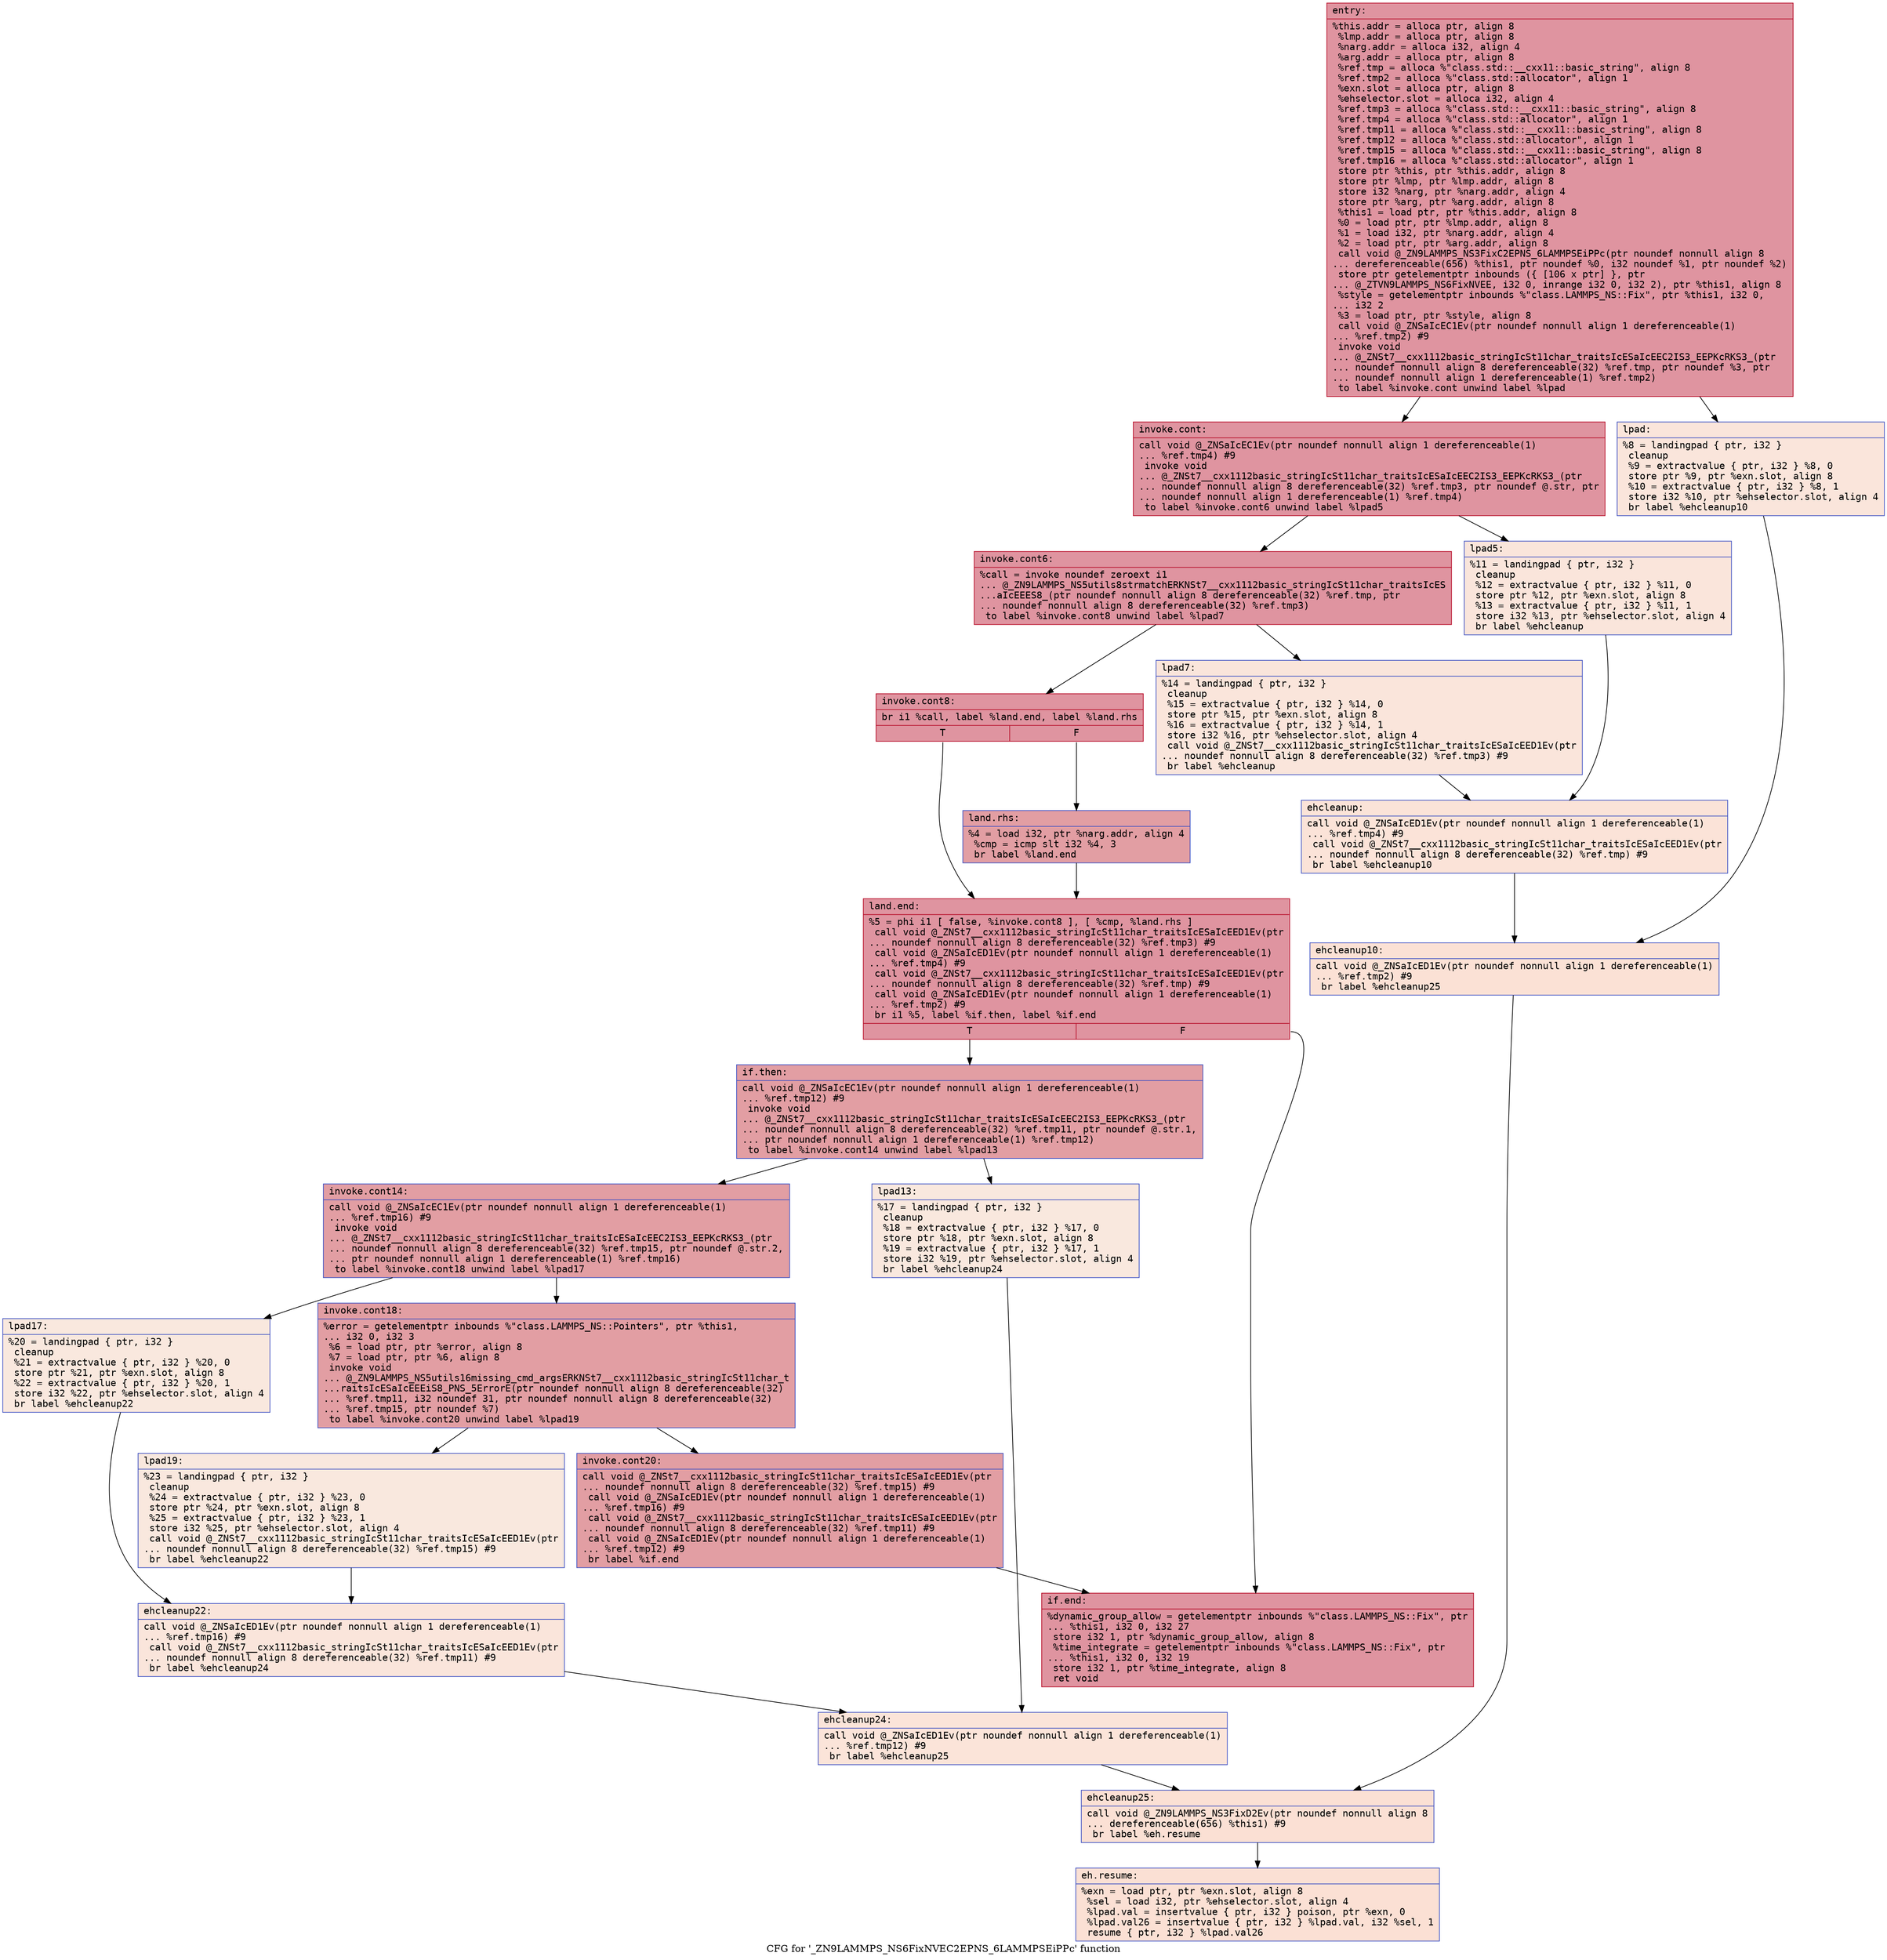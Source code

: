 digraph "CFG for '_ZN9LAMMPS_NS6FixNVEC2EPNS_6LAMMPSEiPPc' function" {
	label="CFG for '_ZN9LAMMPS_NS6FixNVEC2EPNS_6LAMMPSEiPPc' function";

	Node0x55a6eeb80d70 [shape=record,color="#b70d28ff", style=filled, fillcolor="#b70d2870" fontname="Courier",label="{entry:\l|  %this.addr = alloca ptr, align 8\l  %lmp.addr = alloca ptr, align 8\l  %narg.addr = alloca i32, align 4\l  %arg.addr = alloca ptr, align 8\l  %ref.tmp = alloca %\"class.std::__cxx11::basic_string\", align 8\l  %ref.tmp2 = alloca %\"class.std::allocator\", align 1\l  %exn.slot = alloca ptr, align 8\l  %ehselector.slot = alloca i32, align 4\l  %ref.tmp3 = alloca %\"class.std::__cxx11::basic_string\", align 8\l  %ref.tmp4 = alloca %\"class.std::allocator\", align 1\l  %ref.tmp11 = alloca %\"class.std::__cxx11::basic_string\", align 8\l  %ref.tmp12 = alloca %\"class.std::allocator\", align 1\l  %ref.tmp15 = alloca %\"class.std::__cxx11::basic_string\", align 8\l  %ref.tmp16 = alloca %\"class.std::allocator\", align 1\l  store ptr %this, ptr %this.addr, align 8\l  store ptr %lmp, ptr %lmp.addr, align 8\l  store i32 %narg, ptr %narg.addr, align 4\l  store ptr %arg, ptr %arg.addr, align 8\l  %this1 = load ptr, ptr %this.addr, align 8\l  %0 = load ptr, ptr %lmp.addr, align 8\l  %1 = load i32, ptr %narg.addr, align 4\l  %2 = load ptr, ptr %arg.addr, align 8\l  call void @_ZN9LAMMPS_NS3FixC2EPNS_6LAMMPSEiPPc(ptr noundef nonnull align 8\l... dereferenceable(656) %this1, ptr noundef %0, i32 noundef %1, ptr noundef %2)\l  store ptr getelementptr inbounds (\{ [106 x ptr] \}, ptr\l... @_ZTVN9LAMMPS_NS6FixNVEE, i32 0, inrange i32 0, i32 2), ptr %this1, align 8\l  %style = getelementptr inbounds %\"class.LAMMPS_NS::Fix\", ptr %this1, i32 0,\l... i32 2\l  %3 = load ptr, ptr %style, align 8\l  call void @_ZNSaIcEC1Ev(ptr noundef nonnull align 1 dereferenceable(1)\l... %ref.tmp2) #9\l  invoke void\l... @_ZNSt7__cxx1112basic_stringIcSt11char_traitsIcESaIcEEC2IS3_EEPKcRKS3_(ptr\l... noundef nonnull align 8 dereferenceable(32) %ref.tmp, ptr noundef %3, ptr\l... noundef nonnull align 1 dereferenceable(1) %ref.tmp2)\l          to label %invoke.cont unwind label %lpad\l}"];
	Node0x55a6eeb80d70 -> Node0x55a6eeb831d0[tooltip="entry -> invoke.cont\nProbability 100.00%" ];
	Node0x55a6eeb80d70 -> Node0x55a6eeb83280[tooltip="entry -> lpad\nProbability 0.00%" ];
	Node0x55a6eeb831d0 [shape=record,color="#b70d28ff", style=filled, fillcolor="#b70d2870" fontname="Courier",label="{invoke.cont:\l|  call void @_ZNSaIcEC1Ev(ptr noundef nonnull align 1 dereferenceable(1)\l... %ref.tmp4) #9\l  invoke void\l... @_ZNSt7__cxx1112basic_stringIcSt11char_traitsIcESaIcEEC2IS3_EEPKcRKS3_(ptr\l... noundef nonnull align 8 dereferenceable(32) %ref.tmp3, ptr noundef @.str, ptr\l... noundef nonnull align 1 dereferenceable(1) %ref.tmp4)\l          to label %invoke.cont6 unwind label %lpad5\l}"];
	Node0x55a6eeb831d0 -> Node0x55a6eeb83610[tooltip="invoke.cont -> invoke.cont6\nProbability 100.00%" ];
	Node0x55a6eeb831d0 -> Node0x55a6eeb83660[tooltip="invoke.cont -> lpad5\nProbability 0.00%" ];
	Node0x55a6eeb83610 [shape=record,color="#b70d28ff", style=filled, fillcolor="#b70d2870" fontname="Courier",label="{invoke.cont6:\l|  %call = invoke noundef zeroext i1\l... @_ZN9LAMMPS_NS5utils8strmatchERKNSt7__cxx1112basic_stringIcSt11char_traitsIcES\l...aIcEEES8_(ptr noundef nonnull align 8 dereferenceable(32) %ref.tmp, ptr\l... noundef nonnull align 8 dereferenceable(32) %ref.tmp3)\l          to label %invoke.cont8 unwind label %lpad7\l}"];
	Node0x55a6eeb83610 -> Node0x55a6eeb835c0[tooltip="invoke.cont6 -> invoke.cont8\nProbability 100.00%" ];
	Node0x55a6eeb83610 -> Node0x55a6eeb83b50[tooltip="invoke.cont6 -> lpad7\nProbability 0.00%" ];
	Node0x55a6eeb835c0 [shape=record,color="#b70d28ff", style=filled, fillcolor="#b70d2870" fontname="Courier",label="{invoke.cont8:\l|  br i1 %call, label %land.end, label %land.rhs\l|{<s0>T|<s1>F}}"];
	Node0x55a6eeb835c0:s0 -> Node0x55a6eeb83f00[tooltip="invoke.cont8 -> land.end\nProbability 50.00%" ];
	Node0x55a6eeb835c0:s1 -> Node0x55a6eeb83f80[tooltip="invoke.cont8 -> land.rhs\nProbability 50.00%" ];
	Node0x55a6eeb83f80 [shape=record,color="#3d50c3ff", style=filled, fillcolor="#be242e70" fontname="Courier",label="{land.rhs:\l|  %4 = load i32, ptr %narg.addr, align 4\l  %cmp = icmp slt i32 %4, 3\l  br label %land.end\l}"];
	Node0x55a6eeb83f80 -> Node0x55a6eeb83f00[tooltip="land.rhs -> land.end\nProbability 100.00%" ];
	Node0x55a6eeb83f00 [shape=record,color="#b70d28ff", style=filled, fillcolor="#b70d2870" fontname="Courier",label="{land.end:\l|  %5 = phi i1 [ false, %invoke.cont8 ], [ %cmp, %land.rhs ]\l  call void @_ZNSt7__cxx1112basic_stringIcSt11char_traitsIcESaIcEED1Ev(ptr\l... noundef nonnull align 8 dereferenceable(32) %ref.tmp3) #9\l  call void @_ZNSaIcED1Ev(ptr noundef nonnull align 1 dereferenceable(1)\l... %ref.tmp4) #9\l  call void @_ZNSt7__cxx1112basic_stringIcSt11char_traitsIcESaIcEED1Ev(ptr\l... noundef nonnull align 8 dereferenceable(32) %ref.tmp) #9\l  call void @_ZNSaIcED1Ev(ptr noundef nonnull align 1 dereferenceable(1)\l... %ref.tmp2) #9\l  br i1 %5, label %if.then, label %if.end\l|{<s0>T|<s1>F}}"];
	Node0x55a6eeb83f00:s0 -> Node0x55a6eeb84900[tooltip="land.end -> if.then\nProbability 50.00%" ];
	Node0x55a6eeb83f00:s1 -> Node0x55a6eeb849b0[tooltip="land.end -> if.end\nProbability 50.00%" ];
	Node0x55a6eeb84900 [shape=record,color="#3d50c3ff", style=filled, fillcolor="#be242e70" fontname="Courier",label="{if.then:\l|  call void @_ZNSaIcEC1Ev(ptr noundef nonnull align 1 dereferenceable(1)\l... %ref.tmp12) #9\l  invoke void\l... @_ZNSt7__cxx1112basic_stringIcSt11char_traitsIcESaIcEEC2IS3_EEPKcRKS3_(ptr\l... noundef nonnull align 8 dereferenceable(32) %ref.tmp11, ptr noundef @.str.1,\l... ptr noundef nonnull align 1 dereferenceable(1) %ref.tmp12)\l          to label %invoke.cont14 unwind label %lpad13\l}"];
	Node0x55a6eeb84900 -> Node0x55a6eeb84cb0[tooltip="if.then -> invoke.cont14\nProbability 100.00%" ];
	Node0x55a6eeb84900 -> Node0x55a6eeb85540[tooltip="if.then -> lpad13\nProbability 0.00%" ];
	Node0x55a6eeb84cb0 [shape=record,color="#3d50c3ff", style=filled, fillcolor="#be242e70" fontname="Courier",label="{invoke.cont14:\l|  call void @_ZNSaIcEC1Ev(ptr noundef nonnull align 1 dereferenceable(1)\l... %ref.tmp16) #9\l  invoke void\l... @_ZNSt7__cxx1112basic_stringIcSt11char_traitsIcESaIcEEC2IS3_EEPKcRKS3_(ptr\l... noundef nonnull align 8 dereferenceable(32) %ref.tmp15, ptr noundef @.str.2,\l... ptr noundef nonnull align 1 dereferenceable(1) %ref.tmp16)\l          to label %invoke.cont18 unwind label %lpad17\l}"];
	Node0x55a6eeb84cb0 -> Node0x55a6eeb857a0[tooltip="invoke.cont14 -> invoke.cont18\nProbability 100.00%" ];
	Node0x55a6eeb84cb0 -> Node0x55a6eeb857f0[tooltip="invoke.cont14 -> lpad17\nProbability 0.00%" ];
	Node0x55a6eeb857a0 [shape=record,color="#3d50c3ff", style=filled, fillcolor="#be242e70" fontname="Courier",label="{invoke.cont18:\l|  %error = getelementptr inbounds %\"class.LAMMPS_NS::Pointers\", ptr %this1,\l... i32 0, i32 3\l  %6 = load ptr, ptr %error, align 8\l  %7 = load ptr, ptr %6, align 8\l  invoke void\l... @_ZN9LAMMPS_NS5utils16missing_cmd_argsERKNSt7__cxx1112basic_stringIcSt11char_t\l...raitsIcESaIcEEEiS8_PNS_5ErrorE(ptr noundef nonnull align 8 dereferenceable(32)\l... %ref.tmp11, i32 noundef 31, ptr noundef nonnull align 8 dereferenceable(32)\l... %ref.tmp15, ptr noundef %7)\l          to label %invoke.cont20 unwind label %lpad19\l}"];
	Node0x55a6eeb857a0 -> Node0x55a6eeb85750[tooltip="invoke.cont18 -> invoke.cont20\nProbability 100.00%" ];
	Node0x55a6eeb857a0 -> Node0x55a6eeb85cf0[tooltip="invoke.cont18 -> lpad19\nProbability 0.00%" ];
	Node0x55a6eeb85750 [shape=record,color="#3d50c3ff", style=filled, fillcolor="#be242e70" fontname="Courier",label="{invoke.cont20:\l|  call void @_ZNSt7__cxx1112basic_stringIcSt11char_traitsIcESaIcEED1Ev(ptr\l... noundef nonnull align 8 dereferenceable(32) %ref.tmp15) #9\l  call void @_ZNSaIcED1Ev(ptr noundef nonnull align 1 dereferenceable(1)\l... %ref.tmp16) #9\l  call void @_ZNSt7__cxx1112basic_stringIcSt11char_traitsIcESaIcEED1Ev(ptr\l... noundef nonnull align 8 dereferenceable(32) %ref.tmp11) #9\l  call void @_ZNSaIcED1Ev(ptr noundef nonnull align 1 dereferenceable(1)\l... %ref.tmp12) #9\l  br label %if.end\l}"];
	Node0x55a6eeb85750 -> Node0x55a6eeb849b0[tooltip="invoke.cont20 -> if.end\nProbability 100.00%" ];
	Node0x55a6eeb83280 [shape=record,color="#3d50c3ff", style=filled, fillcolor="#f4c5ad70" fontname="Courier",label="{lpad:\l|  %8 = landingpad \{ ptr, i32 \}\l          cleanup\l  %9 = extractvalue \{ ptr, i32 \} %8, 0\l  store ptr %9, ptr %exn.slot, align 8\l  %10 = extractvalue \{ ptr, i32 \} %8, 1\l  store i32 %10, ptr %ehselector.slot, align 4\l  br label %ehcleanup10\l}"];
	Node0x55a6eeb83280 -> Node0x55a6eeb867f0[tooltip="lpad -> ehcleanup10\nProbability 100.00%" ];
	Node0x55a6eeb83660 [shape=record,color="#3d50c3ff", style=filled, fillcolor="#f4c5ad70" fontname="Courier",label="{lpad5:\l|  %11 = landingpad \{ ptr, i32 \}\l          cleanup\l  %12 = extractvalue \{ ptr, i32 \} %11, 0\l  store ptr %12, ptr %exn.slot, align 8\l  %13 = extractvalue \{ ptr, i32 \} %11, 1\l  store i32 %13, ptr %ehselector.slot, align 4\l  br label %ehcleanup\l}"];
	Node0x55a6eeb83660 -> Node0x55a6eeb86b60[tooltip="lpad5 -> ehcleanup\nProbability 100.00%" ];
	Node0x55a6eeb83b50 [shape=record,color="#3d50c3ff", style=filled, fillcolor="#f4c5ad70" fontname="Courier",label="{lpad7:\l|  %14 = landingpad \{ ptr, i32 \}\l          cleanup\l  %15 = extractvalue \{ ptr, i32 \} %14, 0\l  store ptr %15, ptr %exn.slot, align 8\l  %16 = extractvalue \{ ptr, i32 \} %14, 1\l  store i32 %16, ptr %ehselector.slot, align 4\l  call void @_ZNSt7__cxx1112basic_stringIcSt11char_traitsIcESaIcEED1Ev(ptr\l... noundef nonnull align 8 dereferenceable(32) %ref.tmp3) #9\l  br label %ehcleanup\l}"];
	Node0x55a6eeb83b50 -> Node0x55a6eeb86b60[tooltip="lpad7 -> ehcleanup\nProbability 100.00%" ];
	Node0x55a6eeb86b60 [shape=record,color="#3d50c3ff", style=filled, fillcolor="#f6bfa670" fontname="Courier",label="{ehcleanup:\l|  call void @_ZNSaIcED1Ev(ptr noundef nonnull align 1 dereferenceable(1)\l... %ref.tmp4) #9\l  call void @_ZNSt7__cxx1112basic_stringIcSt11char_traitsIcESaIcEED1Ev(ptr\l... noundef nonnull align 8 dereferenceable(32) %ref.tmp) #9\l  br label %ehcleanup10\l}"];
	Node0x55a6eeb86b60 -> Node0x55a6eeb867f0[tooltip="ehcleanup -> ehcleanup10\nProbability 100.00%" ];
	Node0x55a6eeb867f0 [shape=record,color="#3d50c3ff", style=filled, fillcolor="#f7bca170" fontname="Courier",label="{ehcleanup10:\l|  call void @_ZNSaIcED1Ev(ptr noundef nonnull align 1 dereferenceable(1)\l... %ref.tmp2) #9\l  br label %ehcleanup25\l}"];
	Node0x55a6eeb867f0 -> Node0x55a6eeb87470[tooltip="ehcleanup10 -> ehcleanup25\nProbability 100.00%" ];
	Node0x55a6eeb85540 [shape=record,color="#3d50c3ff", style=filled, fillcolor="#f2cab570" fontname="Courier",label="{lpad13:\l|  %17 = landingpad \{ ptr, i32 \}\l          cleanup\l  %18 = extractvalue \{ ptr, i32 \} %17, 0\l  store ptr %18, ptr %exn.slot, align 8\l  %19 = extractvalue \{ ptr, i32 \} %17, 1\l  store i32 %19, ptr %ehselector.slot, align 4\l  br label %ehcleanup24\l}"];
	Node0x55a6eeb85540 -> Node0x55a6eeb877c0[tooltip="lpad13 -> ehcleanup24\nProbability 100.00%" ];
	Node0x55a6eeb857f0 [shape=record,color="#3d50c3ff", style=filled, fillcolor="#f2cab570" fontname="Courier",label="{lpad17:\l|  %20 = landingpad \{ ptr, i32 \}\l          cleanup\l  %21 = extractvalue \{ ptr, i32 \} %20, 0\l  store ptr %21, ptr %exn.slot, align 8\l  %22 = extractvalue \{ ptr, i32 \} %20, 1\l  store i32 %22, ptr %ehselector.slot, align 4\l  br label %ehcleanup22\l}"];
	Node0x55a6eeb857f0 -> Node0x55a6eeb87b30[tooltip="lpad17 -> ehcleanup22\nProbability 100.00%" ];
	Node0x55a6eeb85cf0 [shape=record,color="#3d50c3ff", style=filled, fillcolor="#f2cab570" fontname="Courier",label="{lpad19:\l|  %23 = landingpad \{ ptr, i32 \}\l          cleanup\l  %24 = extractvalue \{ ptr, i32 \} %23, 0\l  store ptr %24, ptr %exn.slot, align 8\l  %25 = extractvalue \{ ptr, i32 \} %23, 1\l  store i32 %25, ptr %ehselector.slot, align 4\l  call void @_ZNSt7__cxx1112basic_stringIcSt11char_traitsIcESaIcEED1Ev(ptr\l... noundef nonnull align 8 dereferenceable(32) %ref.tmp15) #9\l  br label %ehcleanup22\l}"];
	Node0x55a6eeb85cf0 -> Node0x55a6eeb87b30[tooltip="lpad19 -> ehcleanup22\nProbability 100.00%" ];
	Node0x55a6eeb87b30 [shape=record,color="#3d50c3ff", style=filled, fillcolor="#f4c5ad70" fontname="Courier",label="{ehcleanup22:\l|  call void @_ZNSaIcED1Ev(ptr noundef nonnull align 1 dereferenceable(1)\l... %ref.tmp16) #9\l  call void @_ZNSt7__cxx1112basic_stringIcSt11char_traitsIcESaIcEED1Ev(ptr\l... noundef nonnull align 8 dereferenceable(32) %ref.tmp11) #9\l  br label %ehcleanup24\l}"];
	Node0x55a6eeb87b30 -> Node0x55a6eeb877c0[tooltip="ehcleanup22 -> ehcleanup24\nProbability 100.00%" ];
	Node0x55a6eeb877c0 [shape=record,color="#3d50c3ff", style=filled, fillcolor="#f5c1a970" fontname="Courier",label="{ehcleanup24:\l|  call void @_ZNSaIcED1Ev(ptr noundef nonnull align 1 dereferenceable(1)\l... %ref.tmp12) #9\l  br label %ehcleanup25\l}"];
	Node0x55a6eeb877c0 -> Node0x55a6eeb87470[tooltip="ehcleanup24 -> ehcleanup25\nProbability 100.00%" ];
	Node0x55a6eeb849b0 [shape=record,color="#b70d28ff", style=filled, fillcolor="#b70d2870" fontname="Courier",label="{if.end:\l|  %dynamic_group_allow = getelementptr inbounds %\"class.LAMMPS_NS::Fix\", ptr\l... %this1, i32 0, i32 27\l  store i32 1, ptr %dynamic_group_allow, align 8\l  %time_integrate = getelementptr inbounds %\"class.LAMMPS_NS::Fix\", ptr\l... %this1, i32 0, i32 19\l  store i32 1, ptr %time_integrate, align 8\l  ret void\l}"];
	Node0x55a6eeb87470 [shape=record,color="#3d50c3ff", style=filled, fillcolor="#f7b99e70" fontname="Courier",label="{ehcleanup25:\l|  call void @_ZN9LAMMPS_NS3FixD2Ev(ptr noundef nonnull align 8\l... dereferenceable(656) %this1) #9\l  br label %eh.resume\l}"];
	Node0x55a6eeb87470 -> Node0x55a6eeb889b0[tooltip="ehcleanup25 -> eh.resume\nProbability 100.00%" ];
	Node0x55a6eeb889b0 [shape=record,color="#3d50c3ff", style=filled, fillcolor="#f7b99e70" fontname="Courier",label="{eh.resume:\l|  %exn = load ptr, ptr %exn.slot, align 8\l  %sel = load i32, ptr %ehselector.slot, align 4\l  %lpad.val = insertvalue \{ ptr, i32 \} poison, ptr %exn, 0\l  %lpad.val26 = insertvalue \{ ptr, i32 \} %lpad.val, i32 %sel, 1\l  resume \{ ptr, i32 \} %lpad.val26\l}"];
}
